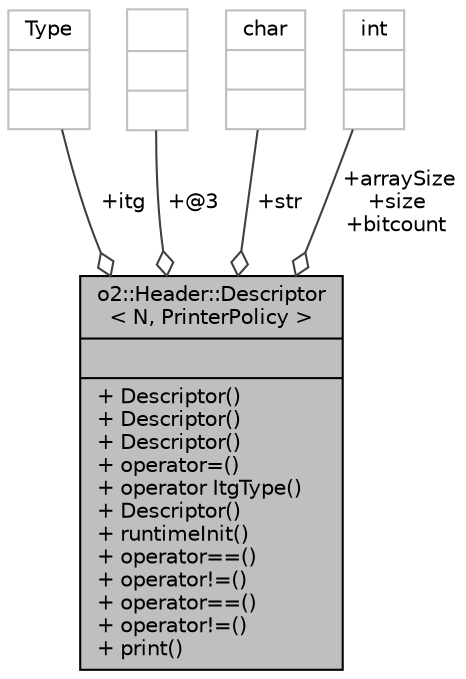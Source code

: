 digraph "o2::Header::Descriptor&lt; N, PrinterPolicy &gt;"
{
 // INTERACTIVE_SVG=YES
  bgcolor="transparent";
  edge [fontname="Helvetica",fontsize="10",labelfontname="Helvetica",labelfontsize="10"];
  node [fontname="Helvetica",fontsize="10",shape=record];
  Node1 [label="{o2::Header::Descriptor\l\< N, PrinterPolicy \>\n||+ Descriptor()\l+ Descriptor()\l+ Descriptor()\l+ operator=()\l+ operator ItgType()\l+ Descriptor()\l+ runtimeInit()\l+ operator==()\l+ operator!=()\l+ operator==()\l+ operator!=()\l+ print()\l}",height=0.2,width=0.4,color="black", fillcolor="grey75", style="filled" fontcolor="black"];
  Node2 -> Node1 [color="grey25",fontsize="10",style="solid",label=" +itg" ,arrowhead="odiamond",fontname="Helvetica"];
  Node2 [label="{Type\n||}",height=0.2,width=0.4,color="grey75"];
  Node3 -> Node1 [color="grey25",fontsize="10",style="solid",label=" +@3" ,arrowhead="odiamond",fontname="Helvetica"];
  Node3 [label="{\n||}",height=0.2,width=0.4,color="grey75"];
  Node4 -> Node1 [color="grey25",fontsize="10",style="solid",label=" +str" ,arrowhead="odiamond",fontname="Helvetica"];
  Node4 [label="{char\n||}",height=0.2,width=0.4,color="grey75"];
  Node5 -> Node1 [color="grey25",fontsize="10",style="solid",label=" +arraySize\n+size\n+bitcount" ,arrowhead="odiamond",fontname="Helvetica"];
  Node5 [label="{int\n||}",height=0.2,width=0.4,color="grey75"];
}
